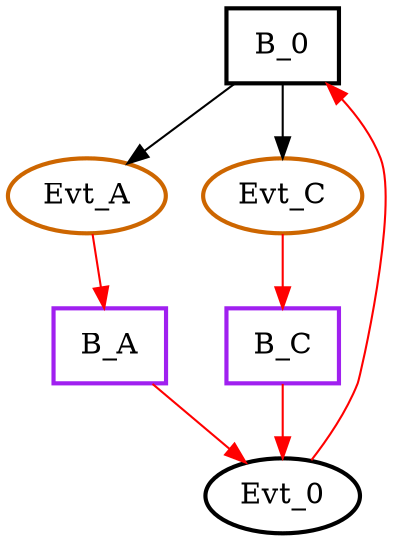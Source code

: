 digraph "pps-test3-4" {
  name="pps-test3-4"
  subgraph subgraph4 {
    node [cpu=1 pattern=A tperiod=100000000 toffs=0 fid=1 gid=5 sid=2 bpid=8 style=filled color=black fillcolor=white penwidth=2 shape=oval]
    B_0 [type=block qlo=1 shape=rectangle]
    Evt_0 [type=tmsg evtno=0 par=0]
    B_A [type=block patexit=1 shape=rectangle color=purple]
    Evt_A [type=tmsg patentry=1 evtno="0x000f" par=31 color=darkorange3]
    B_C [type=block pattern=C patexit=1 shape=rectangle color=purple]
    Evt_C [type=tmsg pattern=C patentry=1 evtno="0x0fff" par=33 color=darkorange3]
    edge [type=defdst color=red]
    Evt_C -> B_C -> Evt_0
    Evt_A -> B_A -> Evt_0 -> B_0
    edge [type=altdst color=black]
    B_0 -> Evt_A
    B_0 -> Evt_C
  }
}
